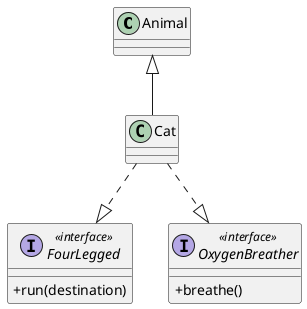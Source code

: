 @startuml Inheritance
skinparam ClassAttributeIconSize 0
class Animal

interface FourLegged <<interface>> {
  + run(destination)
}

interface OxygenBreather <<interface>> {
  + breathe()
}

class Cat extends Animal

Cat --[dashed]|> FourLegged
Cat --[dashed]|> OxygenBreather
@enduml